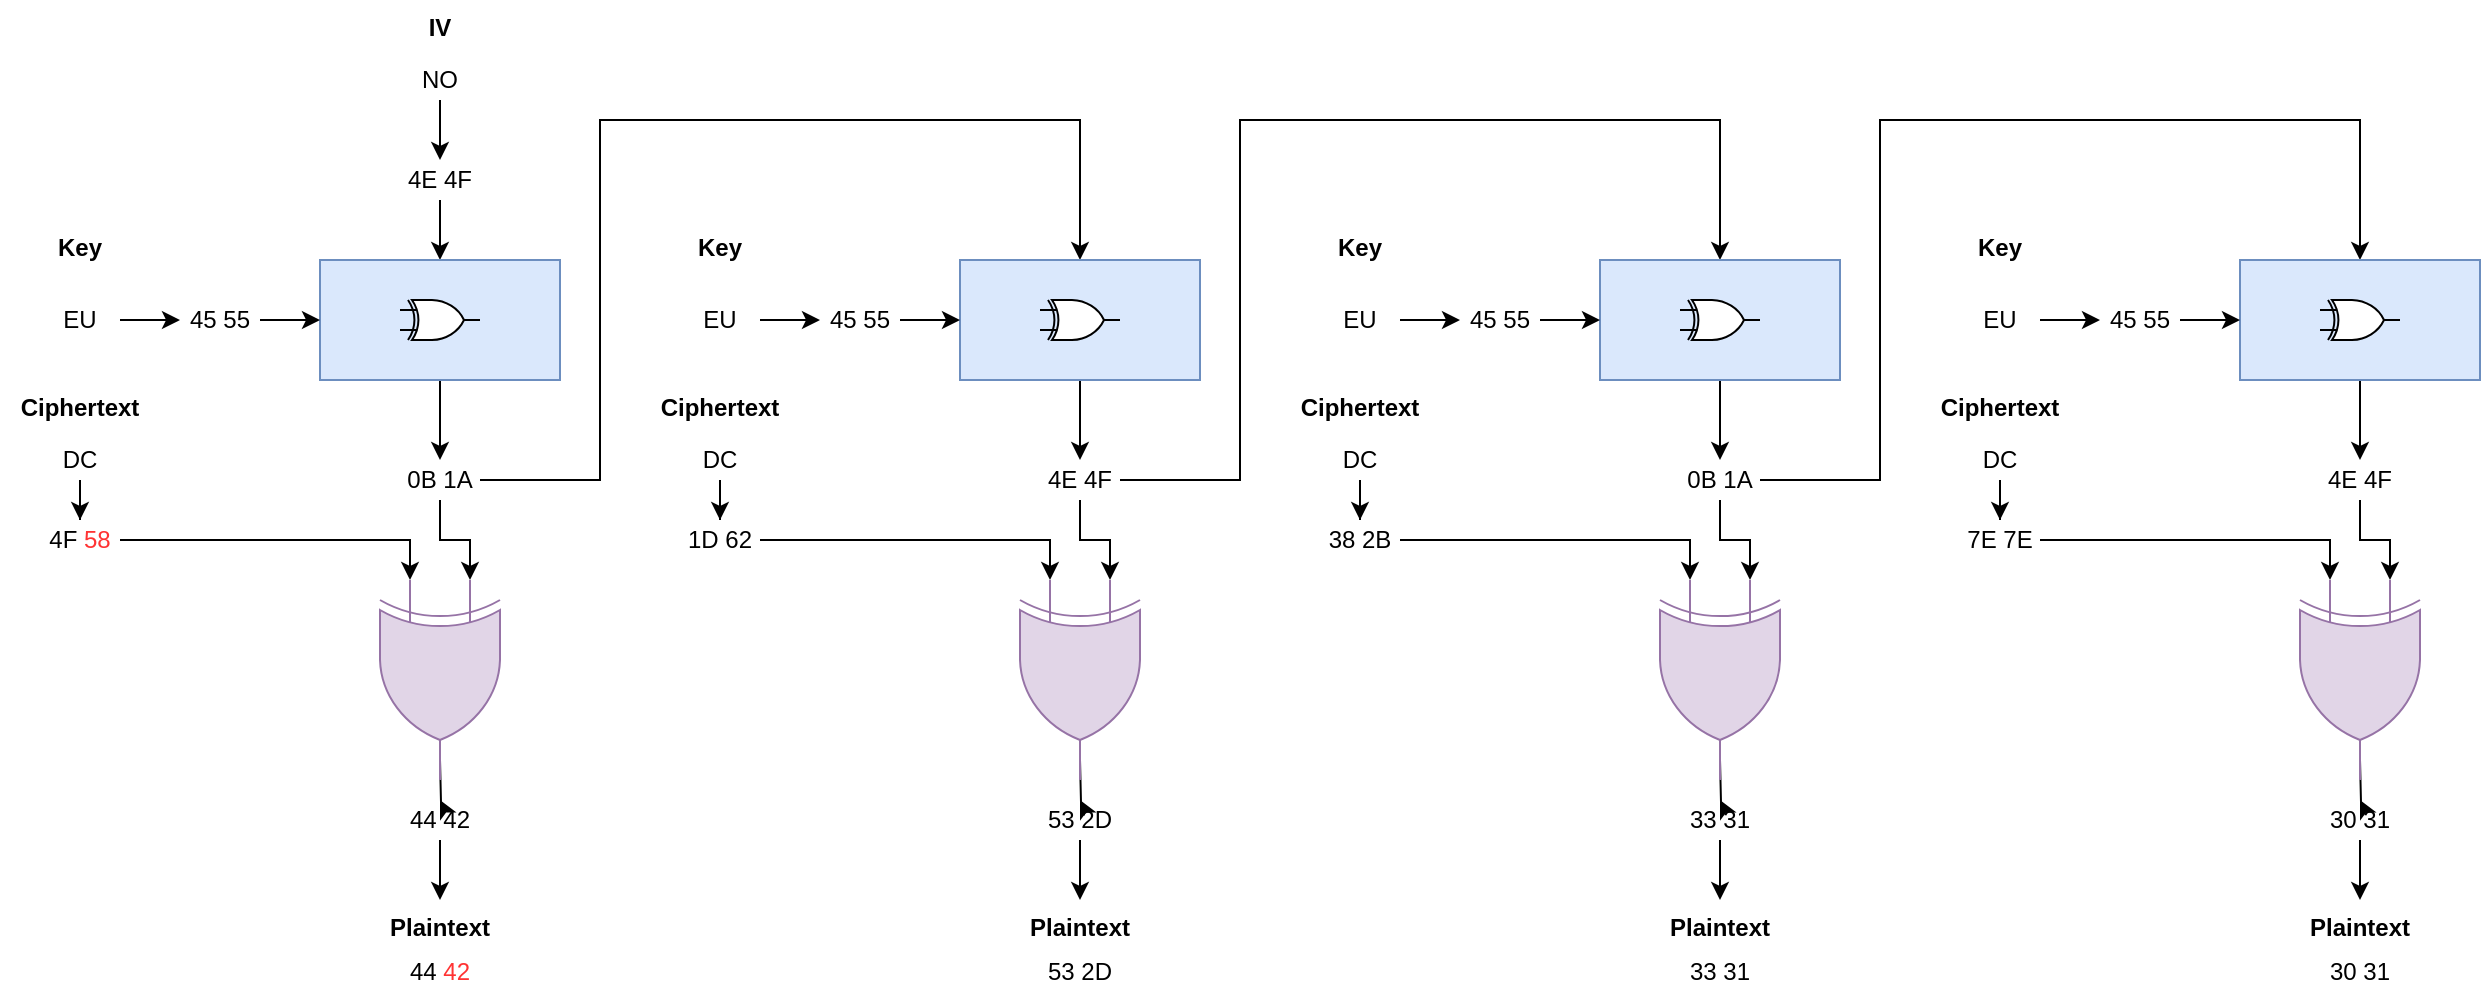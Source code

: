<mxfile version="13.7.3" type="device"><diagram id="FcP2HqmfMDYY4tvfqRt-" name="Page-1"><mxGraphModel dx="1328" dy="1176" grid="1" gridSize="10" guides="1" tooltips="1" connect="1" arrows="1" fold="1" page="1" pageScale="1" pageWidth="850" pageHeight="1100" math="0" shadow="0"><root><mxCell id="0"/><mxCell id="1" parent="0"/><mxCell id="16nANYmK5D1varz9l3qF-1" style="edgeStyle=orthogonalEdgeStyle;rounded=0;orthogonalLoop=1;jettySize=auto;html=1;entryX=0.5;entryY=0;entryDx=0;entryDy=0;" edge="1" parent="1" source="16nANYmK5D1varz9l3qF-2" target="16nANYmK5D1varz9l3qF-6"><mxGeometry relative="1" as="geometry"/></mxCell><mxCell id="16nANYmK5D1varz9l3qF-2" value="DC" style="text;html=1;strokeColor=none;fillColor=none;align=center;verticalAlign=middle;whiteSpace=wrap;rounded=0;" vertex="1" parent="1"><mxGeometry x="145" y="440" width="70" height="20" as="geometry"/></mxCell><mxCell id="16nANYmK5D1varz9l3qF-3" style="edgeStyle=orthogonalEdgeStyle;rounded=0;orthogonalLoop=1;jettySize=auto;html=1;" edge="1" parent="1" target="16nANYmK5D1varz9l3qF-14"><mxGeometry relative="1" as="geometry"><mxPoint x="360" y="600" as="sourcePoint"/></mxGeometry></mxCell><mxCell id="16nANYmK5D1varz9l3qF-4" value="" style="verticalLabelPosition=bottom;shadow=0;dashed=0;align=center;html=1;verticalAlign=top;shape=mxgraph.electrical.logic_gates.logic_gate;operation=xor;rotation=90;fillColor=#e1d5e7;strokeColor=#9673a6;" vertex="1" parent="1"><mxGeometry x="310" y="530" width="100" height="60" as="geometry"/></mxCell><mxCell id="16nANYmK5D1varz9l3qF-5" style="edgeStyle=orthogonalEdgeStyle;rounded=0;orthogonalLoop=1;jettySize=auto;html=1;entryX=0;entryY=0.75;entryDx=0;entryDy=0;entryPerimeter=0;" edge="1" parent="1" source="16nANYmK5D1varz9l3qF-6" target="16nANYmK5D1varz9l3qF-4"><mxGeometry relative="1" as="geometry"/></mxCell><mxCell id="16nANYmK5D1varz9l3qF-6" value="4F &lt;font color=&quot;#ff3333&quot;&gt;58&lt;/font&gt;" style="text;html=1;strokeColor=none;fillColor=none;align=center;verticalAlign=middle;whiteSpace=wrap;rounded=0;" vertex="1" parent="1"><mxGeometry x="160" y="480" width="40" height="20" as="geometry"/></mxCell><mxCell id="16nANYmK5D1varz9l3qF-7" value="Ciphertext" style="text;align=center;fontStyle=1;verticalAlign=middle;spacingLeft=3;spacingRight=3;strokeColor=none;rotatable=0;points=[[0,0.5],[1,0.5]];portConstraint=eastwest;" vertex="1" parent="1"><mxGeometry x="140" y="410" width="80" height="26" as="geometry"/></mxCell><mxCell id="16nANYmK5D1varz9l3qF-8" value="IV" style="text;align=center;fontStyle=1;verticalAlign=middle;spacingLeft=3;spacingRight=3;strokeColor=none;rotatable=0;points=[[0,0.5],[1,0.5]];portConstraint=eastwest;" vertex="1" parent="1"><mxGeometry x="320" y="220" width="80" height="26" as="geometry"/></mxCell><mxCell id="16nANYmK5D1varz9l3qF-9" style="edgeStyle=orthogonalEdgeStyle;rounded=0;orthogonalLoop=1;jettySize=auto;html=1;" edge="1" parent="1" source="16nANYmK5D1varz9l3qF-10" target="16nANYmK5D1varz9l3qF-12"><mxGeometry relative="1" as="geometry"/></mxCell><mxCell id="16nANYmK5D1varz9l3qF-10" value="NO" style="text;html=1;strokeColor=none;fillColor=none;align=center;verticalAlign=middle;whiteSpace=wrap;rounded=0;" vertex="1" parent="1"><mxGeometry x="340" y="250" width="40" height="20" as="geometry"/></mxCell><mxCell id="16nANYmK5D1varz9l3qF-11" style="edgeStyle=orthogonalEdgeStyle;rounded=0;orthogonalLoop=1;jettySize=auto;html=1;entryX=0.5;entryY=0;entryDx=0;entryDy=0;" edge="1" parent="1" source="16nANYmK5D1varz9l3qF-12" target="16nANYmK5D1varz9l3qF-17"><mxGeometry relative="1" as="geometry"/></mxCell><mxCell id="16nANYmK5D1varz9l3qF-12" value="4E 4F" style="text;html=1;strokeColor=none;fillColor=none;align=center;verticalAlign=middle;whiteSpace=wrap;rounded=0;" vertex="1" parent="1"><mxGeometry x="340" y="300" width="40" height="20" as="geometry"/></mxCell><mxCell id="16nANYmK5D1varz9l3qF-13" style="edgeStyle=orthogonalEdgeStyle;rounded=0;orthogonalLoop=1;jettySize=auto;html=1;" edge="1" parent="1" source="16nANYmK5D1varz9l3qF-14"><mxGeometry relative="1" as="geometry"><mxPoint x="360" y="670" as="targetPoint"/></mxGeometry></mxCell><mxCell id="16nANYmK5D1varz9l3qF-14" value="44 42" style="text;html=1;strokeColor=none;fillColor=none;align=center;verticalAlign=middle;whiteSpace=wrap;rounded=0;" vertex="1" parent="1"><mxGeometry x="340" y="620" width="40" height="20" as="geometry"/></mxCell><mxCell id="16nANYmK5D1varz9l3qF-15" style="edgeStyle=orthogonalEdgeStyle;rounded=0;orthogonalLoop=1;jettySize=auto;html=1;entryX=0;entryY=0.75;entryDx=0;entryDy=0;entryPerimeter=0;" edge="1" parent="1" source="16nANYmK5D1varz9l3qF-17" target="16nANYmK5D1varz9l3qF-23"><mxGeometry relative="1" as="geometry"><Array as="points"><mxPoint x="320" y="385"/><mxPoint x="320" y="385"/></Array></mxGeometry></mxCell><mxCell id="16nANYmK5D1varz9l3qF-16" style="edgeStyle=orthogonalEdgeStyle;rounded=0;orthogonalLoop=1;jettySize=auto;html=1;" edge="1" parent="1" source="16nANYmK5D1varz9l3qF-17" target="16nANYmK5D1varz9l3qF-26"><mxGeometry relative="1" as="geometry"/></mxCell><mxCell id="16nANYmK5D1varz9l3qF-17" value="" style="rounded=0;whiteSpace=wrap;html=1;fillColor=#dae8fc;strokeColor=#6c8ebf;" vertex="1" parent="1"><mxGeometry x="300" y="350" width="120" height="60" as="geometry"/></mxCell><mxCell id="16nANYmK5D1varz9l3qF-18" value="Key" style="text;align=center;fontStyle=1;verticalAlign=middle;spacingLeft=3;spacingRight=3;strokeColor=none;rotatable=0;points=[[0,0.5],[1,0.5]];portConstraint=eastwest;" vertex="1" parent="1"><mxGeometry x="140" y="330" width="80" height="26" as="geometry"/></mxCell><mxCell id="16nANYmK5D1varz9l3qF-19" style="edgeStyle=orthogonalEdgeStyle;rounded=0;orthogonalLoop=1;jettySize=auto;html=1;" edge="1" parent="1" source="16nANYmK5D1varz9l3qF-20" target="16nANYmK5D1varz9l3qF-22"><mxGeometry relative="1" as="geometry"/></mxCell><mxCell id="16nANYmK5D1varz9l3qF-20" value="EU" style="text;html=1;strokeColor=none;fillColor=none;align=center;verticalAlign=middle;whiteSpace=wrap;rounded=0;" vertex="1" parent="1"><mxGeometry x="160" y="370" width="40" height="20" as="geometry"/></mxCell><mxCell id="16nANYmK5D1varz9l3qF-21" style="edgeStyle=orthogonalEdgeStyle;rounded=0;orthogonalLoop=1;jettySize=auto;html=1;entryX=0;entryY=0.5;entryDx=0;entryDy=0;" edge="1" parent="1" source="16nANYmK5D1varz9l3qF-22" target="16nANYmK5D1varz9l3qF-17"><mxGeometry relative="1" as="geometry"/></mxCell><mxCell id="16nANYmK5D1varz9l3qF-22" value="45 55" style="text;html=1;strokeColor=none;fillColor=none;align=center;verticalAlign=middle;whiteSpace=wrap;rounded=0;" vertex="1" parent="1"><mxGeometry x="230" y="370" width="40" height="20" as="geometry"/></mxCell><mxCell id="16nANYmK5D1varz9l3qF-23" value="" style="verticalLabelPosition=bottom;shadow=0;dashed=0;align=center;html=1;verticalAlign=top;shape=mxgraph.electrical.logic_gates.logic_gate;operation=xor;" vertex="1" parent="1"><mxGeometry x="340" y="370" width="40" height="20" as="geometry"/></mxCell><mxCell id="16nANYmK5D1varz9l3qF-24" style="edgeStyle=orthogonalEdgeStyle;rounded=0;orthogonalLoop=1;jettySize=auto;html=1;entryX=0;entryY=0.25;entryDx=0;entryDy=0;entryPerimeter=0;" edge="1" parent="1" source="16nANYmK5D1varz9l3qF-26" target="16nANYmK5D1varz9l3qF-4"><mxGeometry relative="1" as="geometry"/></mxCell><mxCell id="16nANYmK5D1varz9l3qF-25" style="edgeStyle=orthogonalEdgeStyle;rounded=0;orthogonalLoop=1;jettySize=auto;html=1;entryX=0.5;entryY=0;entryDx=0;entryDy=0;" edge="1" parent="1" source="16nANYmK5D1varz9l3qF-26" target="16nANYmK5D1varz9l3qF-41"><mxGeometry relative="1" as="geometry"><Array as="points"><mxPoint x="440" y="460"/><mxPoint x="440" y="280"/><mxPoint x="680" y="280"/></Array></mxGeometry></mxCell><mxCell id="16nANYmK5D1varz9l3qF-26" value="0B 1A" style="text;html=1;strokeColor=none;fillColor=none;align=center;verticalAlign=middle;whiteSpace=wrap;rounded=0;" vertex="1" parent="1"><mxGeometry x="340" y="450" width="40" height="20" as="geometry"/></mxCell><mxCell id="16nANYmK5D1varz9l3qF-27" value="Plaintext" style="text;align=center;fontStyle=1;verticalAlign=middle;spacingLeft=3;spacingRight=3;strokeColor=none;rotatable=0;points=[[0,0.5],[1,0.5]];portConstraint=eastwest;" vertex="1" parent="1"><mxGeometry x="320" y="670" width="80" height="26" as="geometry"/></mxCell><mxCell id="16nANYmK5D1varz9l3qF-28" value="44 &lt;font color=&quot;#ff3333&quot;&gt;42&lt;/font&gt;" style="text;html=1;strokeColor=none;fillColor=none;align=center;verticalAlign=middle;whiteSpace=wrap;rounded=0;" vertex="1" parent="1"><mxGeometry x="340" y="696" width="40" height="20" as="geometry"/></mxCell><mxCell id="16nANYmK5D1varz9l3qF-29" style="edgeStyle=orthogonalEdgeStyle;rounded=0;orthogonalLoop=1;jettySize=auto;html=1;entryX=0.5;entryY=0;entryDx=0;entryDy=0;" edge="1" parent="1" source="16nANYmK5D1varz9l3qF-30" target="16nANYmK5D1varz9l3qF-34"><mxGeometry relative="1" as="geometry"/></mxCell><mxCell id="16nANYmK5D1varz9l3qF-30" value="DC" style="text;html=1;strokeColor=none;fillColor=none;align=center;verticalAlign=middle;whiteSpace=wrap;rounded=0;" vertex="1" parent="1"><mxGeometry x="465" y="440" width="70" height="20" as="geometry"/></mxCell><mxCell id="16nANYmK5D1varz9l3qF-31" style="edgeStyle=orthogonalEdgeStyle;rounded=0;orthogonalLoop=1;jettySize=auto;html=1;" edge="1" parent="1" target="16nANYmK5D1varz9l3qF-38"><mxGeometry relative="1" as="geometry"><mxPoint x="680" y="600" as="sourcePoint"/></mxGeometry></mxCell><mxCell id="16nANYmK5D1varz9l3qF-32" value="" style="verticalLabelPosition=bottom;shadow=0;dashed=0;align=center;html=1;verticalAlign=top;shape=mxgraph.electrical.logic_gates.logic_gate;operation=xor;rotation=90;fillColor=#e1d5e7;strokeColor=#9673a6;" vertex="1" parent="1"><mxGeometry x="630" y="530" width="100" height="60" as="geometry"/></mxCell><mxCell id="16nANYmK5D1varz9l3qF-33" style="edgeStyle=orthogonalEdgeStyle;rounded=0;orthogonalLoop=1;jettySize=auto;html=1;entryX=0;entryY=0.75;entryDx=0;entryDy=0;entryPerimeter=0;" edge="1" parent="1" source="16nANYmK5D1varz9l3qF-34" target="16nANYmK5D1varz9l3qF-32"><mxGeometry relative="1" as="geometry"/></mxCell><mxCell id="16nANYmK5D1varz9l3qF-34" value="1D 62" style="text;html=1;strokeColor=none;fillColor=none;align=center;verticalAlign=middle;whiteSpace=wrap;rounded=0;" vertex="1" parent="1"><mxGeometry x="480" y="480" width="40" height="20" as="geometry"/></mxCell><mxCell id="16nANYmK5D1varz9l3qF-35" value="Ciphertext" style="text;align=center;fontStyle=1;verticalAlign=middle;spacingLeft=3;spacingRight=3;strokeColor=none;rotatable=0;points=[[0,0.5],[1,0.5]];portConstraint=eastwest;" vertex="1" parent="1"><mxGeometry x="460" y="410" width="80" height="26" as="geometry"/></mxCell><mxCell id="16nANYmK5D1varz9l3qF-36" style="edgeStyle=orthogonalEdgeStyle;rounded=0;orthogonalLoop=1;jettySize=auto;html=1;" edge="1" parent="1" source="16nANYmK5D1varz9l3qF-38"><mxGeometry relative="1" as="geometry"><mxPoint x="680" y="670" as="targetPoint"/></mxGeometry></mxCell><mxCell id="16nANYmK5D1varz9l3qF-37" style="edgeStyle=orthogonalEdgeStyle;rounded=0;orthogonalLoop=1;jettySize=auto;html=1;entryX=0.5;entryY=0;entryDx=0;entryDy=0;exitX=1;exitY=0.5;exitDx=0;exitDy=0;" edge="1" parent="1" source="16nANYmK5D1varz9l3qF-49" target="16nANYmK5D1varz9l3qF-64"><mxGeometry relative="1" as="geometry"><Array as="points"><mxPoint x="760" y="460"/><mxPoint x="760" y="280"/><mxPoint x="1000" y="280"/></Array></mxGeometry></mxCell><mxCell id="16nANYmK5D1varz9l3qF-38" value="53 2D" style="text;html=1;strokeColor=none;fillColor=none;align=center;verticalAlign=middle;whiteSpace=wrap;rounded=0;" vertex="1" parent="1"><mxGeometry x="660" y="620" width="40" height="20" as="geometry"/></mxCell><mxCell id="16nANYmK5D1varz9l3qF-39" style="edgeStyle=orthogonalEdgeStyle;rounded=0;orthogonalLoop=1;jettySize=auto;html=1;entryX=0;entryY=0.75;entryDx=0;entryDy=0;entryPerimeter=0;" edge="1" parent="1" source="16nANYmK5D1varz9l3qF-41" target="16nANYmK5D1varz9l3qF-47"><mxGeometry relative="1" as="geometry"><Array as="points"><mxPoint x="640" y="385"/><mxPoint x="640" y="385"/></Array></mxGeometry></mxCell><mxCell id="16nANYmK5D1varz9l3qF-40" style="edgeStyle=orthogonalEdgeStyle;rounded=0;orthogonalLoop=1;jettySize=auto;html=1;" edge="1" parent="1" source="16nANYmK5D1varz9l3qF-41" target="16nANYmK5D1varz9l3qF-49"><mxGeometry relative="1" as="geometry"/></mxCell><mxCell id="16nANYmK5D1varz9l3qF-41" value="" style="rounded=0;whiteSpace=wrap;html=1;fillColor=#dae8fc;strokeColor=#6c8ebf;" vertex="1" parent="1"><mxGeometry x="620" y="350" width="120" height="60" as="geometry"/></mxCell><mxCell id="16nANYmK5D1varz9l3qF-42" value="Key" style="text;align=center;fontStyle=1;verticalAlign=middle;spacingLeft=3;spacingRight=3;strokeColor=none;rotatable=0;points=[[0,0.5],[1,0.5]];portConstraint=eastwest;" vertex="1" parent="1"><mxGeometry x="460" y="330" width="80" height="26" as="geometry"/></mxCell><mxCell id="16nANYmK5D1varz9l3qF-43" style="edgeStyle=orthogonalEdgeStyle;rounded=0;orthogonalLoop=1;jettySize=auto;html=1;" edge="1" parent="1" source="16nANYmK5D1varz9l3qF-44" target="16nANYmK5D1varz9l3qF-46"><mxGeometry relative="1" as="geometry"/></mxCell><mxCell id="16nANYmK5D1varz9l3qF-44" value="EU" style="text;html=1;strokeColor=none;fillColor=none;align=center;verticalAlign=middle;whiteSpace=wrap;rounded=0;" vertex="1" parent="1"><mxGeometry x="480" y="370" width="40" height="20" as="geometry"/></mxCell><mxCell id="16nANYmK5D1varz9l3qF-45" style="edgeStyle=orthogonalEdgeStyle;rounded=0;orthogonalLoop=1;jettySize=auto;html=1;entryX=0;entryY=0.5;entryDx=0;entryDy=0;" edge="1" parent="1" source="16nANYmK5D1varz9l3qF-46" target="16nANYmK5D1varz9l3qF-41"><mxGeometry relative="1" as="geometry"/></mxCell><mxCell id="16nANYmK5D1varz9l3qF-46" value="45 55" style="text;html=1;strokeColor=none;fillColor=none;align=center;verticalAlign=middle;whiteSpace=wrap;rounded=0;" vertex="1" parent="1"><mxGeometry x="550" y="370" width="40" height="20" as="geometry"/></mxCell><mxCell id="16nANYmK5D1varz9l3qF-47" value="" style="verticalLabelPosition=bottom;shadow=0;dashed=0;align=center;html=1;verticalAlign=top;shape=mxgraph.electrical.logic_gates.logic_gate;operation=xor;" vertex="1" parent="1"><mxGeometry x="660" y="370" width="40" height="20" as="geometry"/></mxCell><mxCell id="16nANYmK5D1varz9l3qF-48" style="edgeStyle=orthogonalEdgeStyle;rounded=0;orthogonalLoop=1;jettySize=auto;html=1;entryX=0;entryY=0.25;entryDx=0;entryDy=0;entryPerimeter=0;" edge="1" parent="1" source="16nANYmK5D1varz9l3qF-49" target="16nANYmK5D1varz9l3qF-32"><mxGeometry relative="1" as="geometry"/></mxCell><mxCell id="16nANYmK5D1varz9l3qF-49" value="4E 4F" style="text;html=1;strokeColor=none;fillColor=none;align=center;verticalAlign=middle;whiteSpace=wrap;rounded=0;" vertex="1" parent="1"><mxGeometry x="660" y="450" width="40" height="20" as="geometry"/></mxCell><mxCell id="16nANYmK5D1varz9l3qF-50" value="Plaintext" style="text;align=center;fontStyle=1;verticalAlign=middle;spacingLeft=3;spacingRight=3;strokeColor=none;rotatable=0;points=[[0,0.5],[1,0.5]];portConstraint=eastwest;" vertex="1" parent="1"><mxGeometry x="640" y="670" width="80" height="26" as="geometry"/></mxCell><mxCell id="16nANYmK5D1varz9l3qF-51" value="53 2D" style="text;html=1;strokeColor=none;fillColor=none;align=center;verticalAlign=middle;whiteSpace=wrap;rounded=0;" vertex="1" parent="1"><mxGeometry x="660" y="696" width="40" height="20" as="geometry"/></mxCell><mxCell id="16nANYmK5D1varz9l3qF-52" style="edgeStyle=orthogonalEdgeStyle;rounded=0;orthogonalLoop=1;jettySize=auto;html=1;entryX=0.5;entryY=0;entryDx=0;entryDy=0;" edge="1" parent="1" source="16nANYmK5D1varz9l3qF-53" target="16nANYmK5D1varz9l3qF-57"><mxGeometry relative="1" as="geometry"/></mxCell><mxCell id="16nANYmK5D1varz9l3qF-53" value="DC" style="text;html=1;strokeColor=none;fillColor=none;align=center;verticalAlign=middle;whiteSpace=wrap;rounded=0;" vertex="1" parent="1"><mxGeometry x="785" y="440" width="70" height="20" as="geometry"/></mxCell><mxCell id="16nANYmK5D1varz9l3qF-54" style="edgeStyle=orthogonalEdgeStyle;rounded=0;orthogonalLoop=1;jettySize=auto;html=1;" edge="1" parent="1" target="16nANYmK5D1varz9l3qF-61"><mxGeometry relative="1" as="geometry"><mxPoint x="1000" y="600" as="sourcePoint"/></mxGeometry></mxCell><mxCell id="16nANYmK5D1varz9l3qF-55" value="" style="verticalLabelPosition=bottom;shadow=0;dashed=0;align=center;html=1;verticalAlign=top;shape=mxgraph.electrical.logic_gates.logic_gate;operation=xor;rotation=90;fillColor=#e1d5e7;strokeColor=#9673a6;" vertex="1" parent="1"><mxGeometry x="950" y="530" width="100" height="60" as="geometry"/></mxCell><mxCell id="16nANYmK5D1varz9l3qF-56" style="edgeStyle=orthogonalEdgeStyle;rounded=0;orthogonalLoop=1;jettySize=auto;html=1;entryX=0;entryY=0.75;entryDx=0;entryDy=0;entryPerimeter=0;" edge="1" parent="1" source="16nANYmK5D1varz9l3qF-57" target="16nANYmK5D1varz9l3qF-55"><mxGeometry relative="1" as="geometry"/></mxCell><mxCell id="16nANYmK5D1varz9l3qF-57" value="38 2B" style="text;html=1;strokeColor=none;fillColor=none;align=center;verticalAlign=middle;whiteSpace=wrap;rounded=0;" vertex="1" parent="1"><mxGeometry x="800" y="480" width="40" height="20" as="geometry"/></mxCell><mxCell id="16nANYmK5D1varz9l3qF-58" value="Ciphertext" style="text;align=center;fontStyle=1;verticalAlign=middle;spacingLeft=3;spacingRight=3;strokeColor=none;rotatable=0;points=[[0,0.5],[1,0.5]];portConstraint=eastwest;" vertex="1" parent="1"><mxGeometry x="780" y="410" width="80" height="26" as="geometry"/></mxCell><mxCell id="16nANYmK5D1varz9l3qF-59" style="edgeStyle=orthogonalEdgeStyle;rounded=0;orthogonalLoop=1;jettySize=auto;html=1;" edge="1" parent="1" source="16nANYmK5D1varz9l3qF-61"><mxGeometry relative="1" as="geometry"><mxPoint x="1000" y="670" as="targetPoint"/></mxGeometry></mxCell><mxCell id="16nANYmK5D1varz9l3qF-60" style="edgeStyle=orthogonalEdgeStyle;rounded=0;orthogonalLoop=1;jettySize=auto;html=1;entryX=0.5;entryY=0;entryDx=0;entryDy=0;exitX=1;exitY=0.5;exitDx=0;exitDy=0;" edge="1" parent="1" source="16nANYmK5D1varz9l3qF-72" target="16nANYmK5D1varz9l3qF-86"><mxGeometry relative="1" as="geometry"><Array as="points"><mxPoint x="1080" y="460"/><mxPoint x="1080" y="280"/><mxPoint x="1320" y="280"/></Array></mxGeometry></mxCell><mxCell id="16nANYmK5D1varz9l3qF-61" value="33 31" style="text;html=1;strokeColor=none;fillColor=none;align=center;verticalAlign=middle;whiteSpace=wrap;rounded=0;" vertex="1" parent="1"><mxGeometry x="980" y="620" width="40" height="20" as="geometry"/></mxCell><mxCell id="16nANYmK5D1varz9l3qF-62" style="edgeStyle=orthogonalEdgeStyle;rounded=0;orthogonalLoop=1;jettySize=auto;html=1;entryX=0;entryY=0.75;entryDx=0;entryDy=0;entryPerimeter=0;" edge="1" parent="1" source="16nANYmK5D1varz9l3qF-64" target="16nANYmK5D1varz9l3qF-70"><mxGeometry relative="1" as="geometry"><Array as="points"><mxPoint x="960" y="385"/><mxPoint x="960" y="385"/></Array></mxGeometry></mxCell><mxCell id="16nANYmK5D1varz9l3qF-63" style="edgeStyle=orthogonalEdgeStyle;rounded=0;orthogonalLoop=1;jettySize=auto;html=1;" edge="1" parent="1" source="16nANYmK5D1varz9l3qF-64" target="16nANYmK5D1varz9l3qF-72"><mxGeometry relative="1" as="geometry"/></mxCell><mxCell id="16nANYmK5D1varz9l3qF-64" value="" style="rounded=0;whiteSpace=wrap;html=1;fillColor=#dae8fc;strokeColor=#6c8ebf;" vertex="1" parent="1"><mxGeometry x="940" y="350" width="120" height="60" as="geometry"/></mxCell><mxCell id="16nANYmK5D1varz9l3qF-65" value="Key" style="text;align=center;fontStyle=1;verticalAlign=middle;spacingLeft=3;spacingRight=3;strokeColor=none;rotatable=0;points=[[0,0.5],[1,0.5]];portConstraint=eastwest;" vertex="1" parent="1"><mxGeometry x="780" y="330" width="80" height="26" as="geometry"/></mxCell><mxCell id="16nANYmK5D1varz9l3qF-66" style="edgeStyle=orthogonalEdgeStyle;rounded=0;orthogonalLoop=1;jettySize=auto;html=1;" edge="1" parent="1" source="16nANYmK5D1varz9l3qF-67" target="16nANYmK5D1varz9l3qF-69"><mxGeometry relative="1" as="geometry"/></mxCell><mxCell id="16nANYmK5D1varz9l3qF-67" value="EU" style="text;html=1;strokeColor=none;fillColor=none;align=center;verticalAlign=middle;whiteSpace=wrap;rounded=0;" vertex="1" parent="1"><mxGeometry x="800" y="370" width="40" height="20" as="geometry"/></mxCell><mxCell id="16nANYmK5D1varz9l3qF-68" style="edgeStyle=orthogonalEdgeStyle;rounded=0;orthogonalLoop=1;jettySize=auto;html=1;entryX=0;entryY=0.5;entryDx=0;entryDy=0;" edge="1" parent="1" source="16nANYmK5D1varz9l3qF-69" target="16nANYmK5D1varz9l3qF-64"><mxGeometry relative="1" as="geometry"/></mxCell><mxCell id="16nANYmK5D1varz9l3qF-69" value="45 55" style="text;html=1;strokeColor=none;fillColor=none;align=center;verticalAlign=middle;whiteSpace=wrap;rounded=0;" vertex="1" parent="1"><mxGeometry x="870" y="370" width="40" height="20" as="geometry"/></mxCell><mxCell id="16nANYmK5D1varz9l3qF-70" value="" style="verticalLabelPosition=bottom;shadow=0;dashed=0;align=center;html=1;verticalAlign=top;shape=mxgraph.electrical.logic_gates.logic_gate;operation=xor;" vertex="1" parent="1"><mxGeometry x="980" y="370" width="40" height="20" as="geometry"/></mxCell><mxCell id="16nANYmK5D1varz9l3qF-71" style="edgeStyle=orthogonalEdgeStyle;rounded=0;orthogonalLoop=1;jettySize=auto;html=1;entryX=0;entryY=0.25;entryDx=0;entryDy=0;entryPerimeter=0;" edge="1" parent="1" source="16nANYmK5D1varz9l3qF-72" target="16nANYmK5D1varz9l3qF-55"><mxGeometry relative="1" as="geometry"/></mxCell><mxCell id="16nANYmK5D1varz9l3qF-72" value="0B 1A" style="text;html=1;strokeColor=none;fillColor=none;align=center;verticalAlign=middle;whiteSpace=wrap;rounded=0;" vertex="1" parent="1"><mxGeometry x="980" y="450" width="40" height="20" as="geometry"/></mxCell><mxCell id="16nANYmK5D1varz9l3qF-73" value="Plaintext" style="text;align=center;fontStyle=1;verticalAlign=middle;spacingLeft=3;spacingRight=3;strokeColor=none;rotatable=0;points=[[0,0.5],[1,0.5]];portConstraint=eastwest;" vertex="1" parent="1"><mxGeometry x="960" y="670" width="80" height="26" as="geometry"/></mxCell><mxCell id="16nANYmK5D1varz9l3qF-74" value="33 31" style="text;html=1;strokeColor=none;fillColor=none;align=center;verticalAlign=middle;whiteSpace=wrap;rounded=0;" vertex="1" parent="1"><mxGeometry x="980" y="696" width="40" height="20" as="geometry"/></mxCell><mxCell id="16nANYmK5D1varz9l3qF-75" style="edgeStyle=orthogonalEdgeStyle;rounded=0;orthogonalLoop=1;jettySize=auto;html=1;entryX=0.5;entryY=0;entryDx=0;entryDy=0;" edge="1" parent="1" source="16nANYmK5D1varz9l3qF-76" target="16nANYmK5D1varz9l3qF-80"><mxGeometry relative="1" as="geometry"/></mxCell><mxCell id="16nANYmK5D1varz9l3qF-76" value="DC" style="text;html=1;strokeColor=none;fillColor=none;align=center;verticalAlign=middle;whiteSpace=wrap;rounded=0;" vertex="1" parent="1"><mxGeometry x="1105" y="440" width="70" height="20" as="geometry"/></mxCell><mxCell id="16nANYmK5D1varz9l3qF-77" style="edgeStyle=orthogonalEdgeStyle;rounded=0;orthogonalLoop=1;jettySize=auto;html=1;" edge="1" parent="1" target="16nANYmK5D1varz9l3qF-83"><mxGeometry relative="1" as="geometry"><mxPoint x="1320" y="600" as="sourcePoint"/></mxGeometry></mxCell><mxCell id="16nANYmK5D1varz9l3qF-78" value="" style="verticalLabelPosition=bottom;shadow=0;dashed=0;align=center;html=1;verticalAlign=top;shape=mxgraph.electrical.logic_gates.logic_gate;operation=xor;rotation=90;fillColor=#e1d5e7;strokeColor=#9673a6;" vertex="1" parent="1"><mxGeometry x="1270" y="530" width="100" height="60" as="geometry"/></mxCell><mxCell id="16nANYmK5D1varz9l3qF-79" style="edgeStyle=orthogonalEdgeStyle;rounded=0;orthogonalLoop=1;jettySize=auto;html=1;entryX=0;entryY=0.75;entryDx=0;entryDy=0;entryPerimeter=0;" edge="1" parent="1" source="16nANYmK5D1varz9l3qF-80" target="16nANYmK5D1varz9l3qF-78"><mxGeometry relative="1" as="geometry"/></mxCell><mxCell id="16nANYmK5D1varz9l3qF-80" value="7E 7E" style="text;html=1;strokeColor=none;fillColor=none;align=center;verticalAlign=middle;whiteSpace=wrap;rounded=0;" vertex="1" parent="1"><mxGeometry x="1120" y="480" width="40" height="20" as="geometry"/></mxCell><mxCell id="16nANYmK5D1varz9l3qF-81" value="Ciphertext" style="text;align=center;fontStyle=1;verticalAlign=middle;spacingLeft=3;spacingRight=3;strokeColor=none;rotatable=0;points=[[0,0.5],[1,0.5]];portConstraint=eastwest;" vertex="1" parent="1"><mxGeometry x="1100" y="410" width="80" height="26" as="geometry"/></mxCell><mxCell id="16nANYmK5D1varz9l3qF-82" style="edgeStyle=orthogonalEdgeStyle;rounded=0;orthogonalLoop=1;jettySize=auto;html=1;" edge="1" parent="1" source="16nANYmK5D1varz9l3qF-83"><mxGeometry relative="1" as="geometry"><mxPoint x="1320" y="670" as="targetPoint"/></mxGeometry></mxCell><mxCell id="16nANYmK5D1varz9l3qF-83" value="30 31" style="text;html=1;strokeColor=none;fillColor=none;align=center;verticalAlign=middle;whiteSpace=wrap;rounded=0;" vertex="1" parent="1"><mxGeometry x="1300" y="620" width="40" height="20" as="geometry"/></mxCell><mxCell id="16nANYmK5D1varz9l3qF-84" style="edgeStyle=orthogonalEdgeStyle;rounded=0;orthogonalLoop=1;jettySize=auto;html=1;entryX=0;entryY=0.75;entryDx=0;entryDy=0;entryPerimeter=0;" edge="1" parent="1" source="16nANYmK5D1varz9l3qF-86" target="16nANYmK5D1varz9l3qF-92"><mxGeometry relative="1" as="geometry"><Array as="points"><mxPoint x="1280" y="385"/><mxPoint x="1280" y="385"/></Array></mxGeometry></mxCell><mxCell id="16nANYmK5D1varz9l3qF-85" style="edgeStyle=orthogonalEdgeStyle;rounded=0;orthogonalLoop=1;jettySize=auto;html=1;" edge="1" parent="1" source="16nANYmK5D1varz9l3qF-86" target="16nANYmK5D1varz9l3qF-94"><mxGeometry relative="1" as="geometry"/></mxCell><mxCell id="16nANYmK5D1varz9l3qF-86" value="" style="rounded=0;whiteSpace=wrap;html=1;fillColor=#dae8fc;strokeColor=#6c8ebf;" vertex="1" parent="1"><mxGeometry x="1260" y="350" width="120" height="60" as="geometry"/></mxCell><mxCell id="16nANYmK5D1varz9l3qF-87" value="Key" style="text;align=center;fontStyle=1;verticalAlign=middle;spacingLeft=3;spacingRight=3;strokeColor=none;rotatable=0;points=[[0,0.5],[1,0.5]];portConstraint=eastwest;" vertex="1" parent="1"><mxGeometry x="1100" y="330" width="80" height="26" as="geometry"/></mxCell><mxCell id="16nANYmK5D1varz9l3qF-88" style="edgeStyle=orthogonalEdgeStyle;rounded=0;orthogonalLoop=1;jettySize=auto;html=1;" edge="1" parent="1" source="16nANYmK5D1varz9l3qF-89" target="16nANYmK5D1varz9l3qF-91"><mxGeometry relative="1" as="geometry"/></mxCell><mxCell id="16nANYmK5D1varz9l3qF-89" value="EU" style="text;html=1;strokeColor=none;fillColor=none;align=center;verticalAlign=middle;whiteSpace=wrap;rounded=0;" vertex="1" parent="1"><mxGeometry x="1120" y="370" width="40" height="20" as="geometry"/></mxCell><mxCell id="16nANYmK5D1varz9l3qF-90" style="edgeStyle=orthogonalEdgeStyle;rounded=0;orthogonalLoop=1;jettySize=auto;html=1;entryX=0;entryY=0.5;entryDx=0;entryDy=0;" edge="1" parent="1" source="16nANYmK5D1varz9l3qF-91" target="16nANYmK5D1varz9l3qF-86"><mxGeometry relative="1" as="geometry"/></mxCell><mxCell id="16nANYmK5D1varz9l3qF-91" value="45 55" style="text;html=1;strokeColor=none;fillColor=none;align=center;verticalAlign=middle;whiteSpace=wrap;rounded=0;" vertex="1" parent="1"><mxGeometry x="1190" y="370" width="40" height="20" as="geometry"/></mxCell><mxCell id="16nANYmK5D1varz9l3qF-92" value="" style="verticalLabelPosition=bottom;shadow=0;dashed=0;align=center;html=1;verticalAlign=top;shape=mxgraph.electrical.logic_gates.logic_gate;operation=xor;" vertex="1" parent="1"><mxGeometry x="1300" y="370" width="40" height="20" as="geometry"/></mxCell><mxCell id="16nANYmK5D1varz9l3qF-93" style="edgeStyle=orthogonalEdgeStyle;rounded=0;orthogonalLoop=1;jettySize=auto;html=1;entryX=0;entryY=0.25;entryDx=0;entryDy=0;entryPerimeter=0;" edge="1" parent="1" source="16nANYmK5D1varz9l3qF-94" target="16nANYmK5D1varz9l3qF-78"><mxGeometry relative="1" as="geometry"/></mxCell><mxCell id="16nANYmK5D1varz9l3qF-94" value="4E 4F" style="text;html=1;strokeColor=none;fillColor=none;align=center;verticalAlign=middle;whiteSpace=wrap;rounded=0;" vertex="1" parent="1"><mxGeometry x="1300" y="450" width="40" height="20" as="geometry"/></mxCell><mxCell id="16nANYmK5D1varz9l3qF-95" value="Plaintext" style="text;align=center;fontStyle=1;verticalAlign=middle;spacingLeft=3;spacingRight=3;strokeColor=none;rotatable=0;points=[[0,0.5],[1,0.5]];portConstraint=eastwest;" vertex="1" parent="1"><mxGeometry x="1280" y="670" width="80" height="26" as="geometry"/></mxCell><mxCell id="16nANYmK5D1varz9l3qF-96" value="30 31" style="text;html=1;strokeColor=none;fillColor=none;align=center;verticalAlign=middle;whiteSpace=wrap;rounded=0;" vertex="1" parent="1"><mxGeometry x="1300" y="696" width="40" height="20" as="geometry"/></mxCell></root></mxGraphModel></diagram></mxfile>
